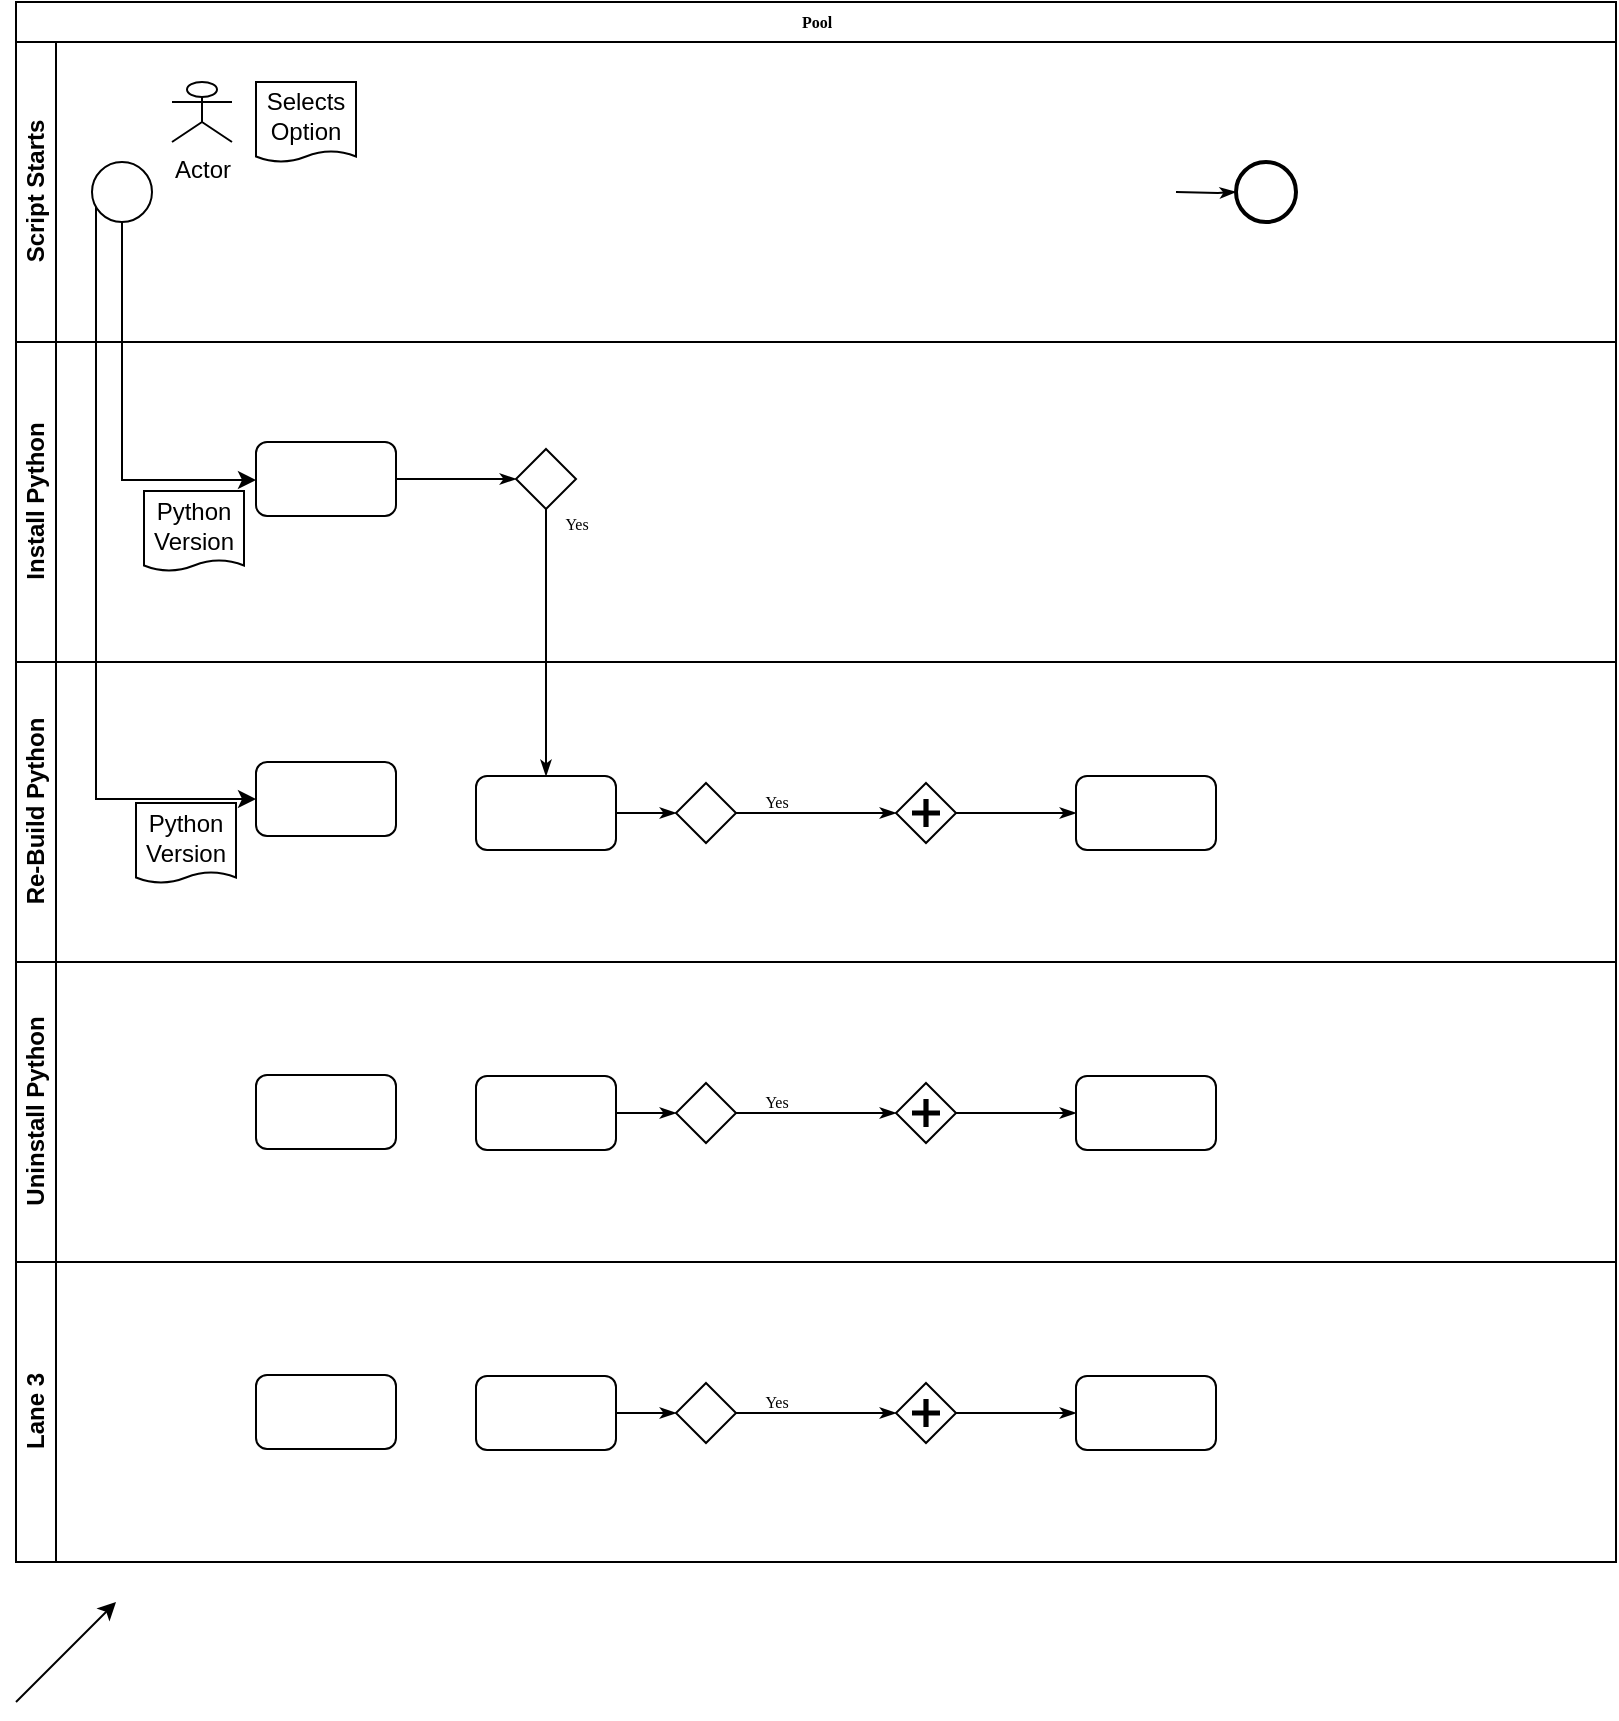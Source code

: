 <mxfile version="12.2.9" type="github" pages="1">
  <diagram id="oV75i6zNvV4vw45p7fQQ" name="Page-1">
    <mxGraphModel dx="1186" dy="764" grid="1" gridSize="10" guides="1" tooltips="1" connect="1" arrows="1" fold="1" page="1" pageScale="1" pageWidth="827" pageHeight="1169" math="0" shadow="0">
      <root>
        <mxCell id="0"/>
        <mxCell id="1" parent="0"/>
        <mxCell id="oVnr9Sznni0pZj5Y-tHQ-1" value="Pool" style="swimlane;html=1;childLayout=stackLayout;horizontal=1;startSize=20;horizontalStack=0;rounded=0;shadow=0;labelBackgroundColor=none;strokeWidth=1;fontFamily=Verdana;fontSize=8;align=center;" vertex="1" parent="1">
          <mxGeometry x="20" y="20" width="800" height="780" as="geometry"/>
        </mxCell>
        <mxCell id="oVnr9Sznni0pZj5Y-tHQ-2" value="Script Starts" style="swimlane;html=1;startSize=20;horizontal=0;" vertex="1" parent="oVnr9Sznni0pZj5Y-tHQ-1">
          <mxGeometry y="20" width="800" height="150" as="geometry"/>
        </mxCell>
        <mxCell id="oVnr9Sznni0pZj5Y-tHQ-4" value="" style="ellipse;whiteSpace=wrap;html=1;rounded=0;shadow=0;labelBackgroundColor=none;strokeWidth=1;fontFamily=Verdana;fontSize=8;align=center;" vertex="1" parent="oVnr9Sznni0pZj5Y-tHQ-2">
          <mxGeometry x="38" y="60" width="30" height="30" as="geometry"/>
        </mxCell>
        <mxCell id="oVnr9Sznni0pZj5Y-tHQ-11" style="edgeStyle=orthogonalEdgeStyle;rounded=0;html=1;labelBackgroundColor=none;startArrow=none;startFill=0;startSize=5;endArrow=classicThin;endFill=1;endSize=5;jettySize=auto;orthogonalLoop=1;strokeWidth=1;fontFamily=Verdana;fontSize=8" edge="1" parent="oVnr9Sznni0pZj5Y-tHQ-2" target="oVnr9Sznni0pZj5Y-tHQ-13">
          <mxGeometry relative="1" as="geometry">
            <mxPoint x="580" y="75" as="sourcePoint"/>
          </mxGeometry>
        </mxCell>
        <mxCell id="oVnr9Sznni0pZj5Y-tHQ-13" value="" style="ellipse;whiteSpace=wrap;html=1;rounded=0;shadow=0;labelBackgroundColor=none;strokeWidth=2;fontFamily=Verdana;fontSize=8;align=center;" vertex="1" parent="oVnr9Sznni0pZj5Y-tHQ-2">
          <mxGeometry x="610" y="60" width="30" height="30" as="geometry"/>
        </mxCell>
        <mxCell id="oVnr9Sznni0pZj5Y-tHQ-63" value="Actor" style="shape=umlActor;verticalLabelPosition=bottom;labelBackgroundColor=#ffffff;verticalAlign=top;html=1;outlineConnect=0;" vertex="1" parent="oVnr9Sznni0pZj5Y-tHQ-2">
          <mxGeometry x="78" y="20" width="30" height="30" as="geometry"/>
        </mxCell>
        <mxCell id="oVnr9Sznni0pZj5Y-tHQ-69" value="Selects Option" style="shape=document;whiteSpace=wrap;html=1;boundedLbl=1;size=0.138;" vertex="1" parent="oVnr9Sznni0pZj5Y-tHQ-2">
          <mxGeometry x="120" y="20" width="50" height="40" as="geometry"/>
        </mxCell>
        <mxCell id="oVnr9Sznni0pZj5Y-tHQ-14" value="Install Python" style="swimlane;html=1;startSize=20;horizontal=0;" vertex="1" parent="oVnr9Sznni0pZj5Y-tHQ-1">
          <mxGeometry y="170" width="800" height="160" as="geometry"/>
        </mxCell>
        <mxCell id="oVnr9Sznni0pZj5Y-tHQ-15" style="edgeStyle=orthogonalEdgeStyle;rounded=0;html=1;labelBackgroundColor=none;startArrow=none;startFill=0;startSize=5;endArrow=classicThin;endFill=1;endSize=5;jettySize=auto;orthogonalLoop=1;strokeWidth=1;fontFamily=Verdana;fontSize=8" edge="1" parent="oVnr9Sznni0pZj5Y-tHQ-14" source="oVnr9Sznni0pZj5Y-tHQ-16" target="oVnr9Sznni0pZj5Y-tHQ-17">
          <mxGeometry relative="1" as="geometry"/>
        </mxCell>
        <mxCell id="oVnr9Sznni0pZj5Y-tHQ-16" value="" style="rounded=1;whiteSpace=wrap;html=1;shadow=0;labelBackgroundColor=none;strokeWidth=1;fontFamily=Verdana;fontSize=8;align=center;" vertex="1" parent="oVnr9Sznni0pZj5Y-tHQ-14">
          <mxGeometry x="120" y="50.0" width="70" height="37" as="geometry"/>
        </mxCell>
        <mxCell id="oVnr9Sznni0pZj5Y-tHQ-17" value="" style="strokeWidth=1;html=1;shape=mxgraph.flowchart.decision;whiteSpace=wrap;rounded=1;shadow=0;labelBackgroundColor=none;fontFamily=Verdana;fontSize=8;align=center;" vertex="1" parent="oVnr9Sznni0pZj5Y-tHQ-14">
          <mxGeometry x="250" y="53.5" width="30" height="30" as="geometry"/>
        </mxCell>
        <mxCell id="oVnr9Sznni0pZj5Y-tHQ-68" value="Python Version" style="shape=document;whiteSpace=wrap;html=1;boundedLbl=1;size=0.138;" vertex="1" parent="oVnr9Sznni0pZj5Y-tHQ-14">
          <mxGeometry x="64" y="74.5" width="50" height="40" as="geometry"/>
        </mxCell>
        <mxCell id="oVnr9Sznni0pZj5Y-tHQ-18" value="Re-Build Python" style="swimlane;html=1;startSize=20;horizontal=0;" vertex="1" parent="oVnr9Sznni0pZj5Y-tHQ-1">
          <mxGeometry y="330" width="800" height="150" as="geometry"/>
        </mxCell>
        <mxCell id="oVnr9Sznni0pZj5Y-tHQ-19" style="edgeStyle=orthogonalEdgeStyle;rounded=0;html=1;labelBackgroundColor=none;startArrow=none;startFill=0;startSize=5;endArrow=classicThin;endFill=1;endSize=5;jettySize=auto;orthogonalLoop=1;strokeWidth=1;fontFamily=Verdana;fontSize=8;" edge="1" parent="oVnr9Sznni0pZj5Y-tHQ-18" source="oVnr9Sznni0pZj5Y-tHQ-20" target="oVnr9Sznni0pZj5Y-tHQ-22">
          <mxGeometry relative="1" as="geometry"/>
        </mxCell>
        <mxCell id="oVnr9Sznni0pZj5Y-tHQ-20" value="" style="rounded=1;whiteSpace=wrap;html=1;shadow=0;labelBackgroundColor=none;strokeWidth=1;fontFamily=Verdana;fontSize=8;align=center;" vertex="1" parent="oVnr9Sznni0pZj5Y-tHQ-18">
          <mxGeometry x="230" y="57.0" width="70" height="37" as="geometry"/>
        </mxCell>
        <mxCell id="oVnr9Sznni0pZj5Y-tHQ-21" value="Yes" style="edgeStyle=orthogonalEdgeStyle;rounded=0;html=1;entryX=0;entryY=0.5;labelBackgroundColor=none;startArrow=none;startFill=0;startSize=5;endArrow=classicThin;endFill=1;endSize=5;jettySize=auto;orthogonalLoop=1;strokeWidth=1;fontFamily=Verdana;fontSize=8" edge="1" parent="oVnr9Sznni0pZj5Y-tHQ-18" source="oVnr9Sznni0pZj5Y-tHQ-22" target="oVnr9Sznni0pZj5Y-tHQ-24">
          <mxGeometry x="-0.501" y="6" relative="1" as="geometry">
            <mxPoint as="offset"/>
          </mxGeometry>
        </mxCell>
        <mxCell id="oVnr9Sznni0pZj5Y-tHQ-22" value="" style="strokeWidth=1;html=1;shape=mxgraph.flowchart.decision;whiteSpace=wrap;rounded=1;shadow=0;labelBackgroundColor=none;fontFamily=Verdana;fontSize=8;align=center;" vertex="1" parent="oVnr9Sznni0pZj5Y-tHQ-18">
          <mxGeometry x="330" y="60.5" width="30" height="30" as="geometry"/>
        </mxCell>
        <mxCell id="oVnr9Sznni0pZj5Y-tHQ-23" style="edgeStyle=orthogonalEdgeStyle;rounded=0;html=1;labelBackgroundColor=none;startArrow=none;startFill=0;startSize=5;endArrow=classicThin;endFill=1;endSize=5;jettySize=auto;orthogonalLoop=1;strokeColor=#000000;strokeWidth=1;fontFamily=Verdana;fontSize=8;fontColor=#000000;" edge="1" parent="oVnr9Sznni0pZj5Y-tHQ-18" source="oVnr9Sznni0pZj5Y-tHQ-24" target="oVnr9Sznni0pZj5Y-tHQ-25">
          <mxGeometry relative="1" as="geometry"/>
        </mxCell>
        <mxCell id="oVnr9Sznni0pZj5Y-tHQ-24" value="" style="shape=mxgraph.bpmn.shape;html=1;verticalLabelPosition=bottom;labelBackgroundColor=#ffffff;verticalAlign=top;perimeter=rhombusPerimeter;background=gateway;outline=none;symbol=parallelGw;rounded=1;shadow=0;strokeWidth=1;fontFamily=Verdana;fontSize=8;align=center;" vertex="1" parent="oVnr9Sznni0pZj5Y-tHQ-18">
          <mxGeometry x="440" y="60.5" width="30" height="30" as="geometry"/>
        </mxCell>
        <mxCell id="oVnr9Sznni0pZj5Y-tHQ-25" value="" style="rounded=1;whiteSpace=wrap;html=1;shadow=0;labelBackgroundColor=none;strokeWidth=1;fontFamily=Verdana;fontSize=8;align=center;" vertex="1" parent="oVnr9Sznni0pZj5Y-tHQ-18">
          <mxGeometry x="530" y="57" width="70" height="37" as="geometry"/>
        </mxCell>
        <mxCell id="oVnr9Sznni0pZj5Y-tHQ-64" value="" style="rounded=1;whiteSpace=wrap;html=1;shadow=0;labelBackgroundColor=none;strokeWidth=1;fontFamily=Verdana;fontSize=8;align=center;" vertex="1" parent="oVnr9Sznni0pZj5Y-tHQ-18">
          <mxGeometry x="120" y="50.0" width="70" height="37" as="geometry"/>
        </mxCell>
        <mxCell id="oVnr9Sznni0pZj5Y-tHQ-73" value="Python Version" style="shape=document;whiteSpace=wrap;html=1;boundedLbl=1;size=0.138;" vertex="1" parent="oVnr9Sznni0pZj5Y-tHQ-18">
          <mxGeometry x="60" y="70.5" width="50" height="40" as="geometry"/>
        </mxCell>
        <mxCell id="oVnr9Sznni0pZj5Y-tHQ-28" value="Yes" style="edgeStyle=orthogonalEdgeStyle;rounded=0;html=1;labelBackgroundColor=none;startArrow=none;startFill=0;startSize=5;endArrow=classicThin;endFill=1;endSize=5;jettySize=auto;orthogonalLoop=1;strokeWidth=1;fontFamily=Verdana;fontSize=8" edge="1" parent="oVnr9Sznni0pZj5Y-tHQ-1" source="oVnr9Sznni0pZj5Y-tHQ-17" target="oVnr9Sznni0pZj5Y-tHQ-20">
          <mxGeometry x="-0.895" y="15" relative="1" as="geometry">
            <mxPoint as="offset"/>
          </mxGeometry>
        </mxCell>
        <mxCell id="oVnr9Sznni0pZj5Y-tHQ-47" value="Uninstall Python" style="swimlane;html=1;startSize=20;horizontal=0;" vertex="1" parent="oVnr9Sznni0pZj5Y-tHQ-1">
          <mxGeometry y="480" width="800" height="150" as="geometry"/>
        </mxCell>
        <mxCell id="oVnr9Sznni0pZj5Y-tHQ-48" style="edgeStyle=orthogonalEdgeStyle;rounded=0;html=1;labelBackgroundColor=none;startArrow=none;startFill=0;startSize=5;endArrow=classicThin;endFill=1;endSize=5;jettySize=auto;orthogonalLoop=1;strokeWidth=1;fontFamily=Verdana;fontSize=8;" edge="1" parent="oVnr9Sznni0pZj5Y-tHQ-47" source="oVnr9Sznni0pZj5Y-tHQ-49" target="oVnr9Sznni0pZj5Y-tHQ-51">
          <mxGeometry relative="1" as="geometry"/>
        </mxCell>
        <mxCell id="oVnr9Sznni0pZj5Y-tHQ-49" value="" style="rounded=1;whiteSpace=wrap;html=1;shadow=0;labelBackgroundColor=none;strokeWidth=1;fontFamily=Verdana;fontSize=8;align=center;" vertex="1" parent="oVnr9Sznni0pZj5Y-tHQ-47">
          <mxGeometry x="230" y="57.0" width="70" height="37" as="geometry"/>
        </mxCell>
        <mxCell id="oVnr9Sznni0pZj5Y-tHQ-50" value="Yes" style="edgeStyle=orthogonalEdgeStyle;rounded=0;html=1;entryX=0;entryY=0.5;labelBackgroundColor=none;startArrow=none;startFill=0;startSize=5;endArrow=classicThin;endFill=1;endSize=5;jettySize=auto;orthogonalLoop=1;strokeWidth=1;fontFamily=Verdana;fontSize=8" edge="1" parent="oVnr9Sznni0pZj5Y-tHQ-47" source="oVnr9Sznni0pZj5Y-tHQ-51" target="oVnr9Sznni0pZj5Y-tHQ-53">
          <mxGeometry x="-0.501" y="6" relative="1" as="geometry">
            <mxPoint as="offset"/>
          </mxGeometry>
        </mxCell>
        <mxCell id="oVnr9Sznni0pZj5Y-tHQ-51" value="" style="strokeWidth=1;html=1;shape=mxgraph.flowchart.decision;whiteSpace=wrap;rounded=1;shadow=0;labelBackgroundColor=none;fontFamily=Verdana;fontSize=8;align=center;" vertex="1" parent="oVnr9Sznni0pZj5Y-tHQ-47">
          <mxGeometry x="330" y="60.5" width="30" height="30" as="geometry"/>
        </mxCell>
        <mxCell id="oVnr9Sznni0pZj5Y-tHQ-52" style="edgeStyle=orthogonalEdgeStyle;rounded=0;html=1;labelBackgroundColor=none;startArrow=none;startFill=0;startSize=5;endArrow=classicThin;endFill=1;endSize=5;jettySize=auto;orthogonalLoop=1;strokeColor=#000000;strokeWidth=1;fontFamily=Verdana;fontSize=8;fontColor=#000000;" edge="1" parent="oVnr9Sznni0pZj5Y-tHQ-47" source="oVnr9Sznni0pZj5Y-tHQ-53" target="oVnr9Sznni0pZj5Y-tHQ-54">
          <mxGeometry relative="1" as="geometry"/>
        </mxCell>
        <mxCell id="oVnr9Sznni0pZj5Y-tHQ-53" value="" style="shape=mxgraph.bpmn.shape;html=1;verticalLabelPosition=bottom;labelBackgroundColor=#ffffff;verticalAlign=top;perimeter=rhombusPerimeter;background=gateway;outline=none;symbol=parallelGw;rounded=1;shadow=0;strokeWidth=1;fontFamily=Verdana;fontSize=8;align=center;" vertex="1" parent="oVnr9Sznni0pZj5Y-tHQ-47">
          <mxGeometry x="440" y="60.5" width="30" height="30" as="geometry"/>
        </mxCell>
        <mxCell id="oVnr9Sznni0pZj5Y-tHQ-54" value="" style="rounded=1;whiteSpace=wrap;html=1;shadow=0;labelBackgroundColor=none;strokeWidth=1;fontFamily=Verdana;fontSize=8;align=center;" vertex="1" parent="oVnr9Sznni0pZj5Y-tHQ-47">
          <mxGeometry x="530" y="57" width="70" height="37" as="geometry"/>
        </mxCell>
        <mxCell id="oVnr9Sznni0pZj5Y-tHQ-65" value="" style="rounded=1;whiteSpace=wrap;html=1;shadow=0;labelBackgroundColor=none;strokeWidth=1;fontFamily=Verdana;fontSize=8;align=center;" vertex="1" parent="oVnr9Sznni0pZj5Y-tHQ-47">
          <mxGeometry x="120" y="56.5" width="70" height="37" as="geometry"/>
        </mxCell>
        <mxCell id="oVnr9Sznni0pZj5Y-tHQ-55" value="Lane 3" style="swimlane;html=1;startSize=20;horizontal=0;" vertex="1" parent="oVnr9Sznni0pZj5Y-tHQ-1">
          <mxGeometry y="630" width="800" height="150" as="geometry"/>
        </mxCell>
        <mxCell id="oVnr9Sznni0pZj5Y-tHQ-56" style="edgeStyle=orthogonalEdgeStyle;rounded=0;html=1;labelBackgroundColor=none;startArrow=none;startFill=0;startSize=5;endArrow=classicThin;endFill=1;endSize=5;jettySize=auto;orthogonalLoop=1;strokeWidth=1;fontFamily=Verdana;fontSize=8;" edge="1" parent="oVnr9Sznni0pZj5Y-tHQ-55" source="oVnr9Sznni0pZj5Y-tHQ-57" target="oVnr9Sznni0pZj5Y-tHQ-59">
          <mxGeometry relative="1" as="geometry"/>
        </mxCell>
        <mxCell id="oVnr9Sznni0pZj5Y-tHQ-57" value="" style="rounded=1;whiteSpace=wrap;html=1;shadow=0;labelBackgroundColor=none;strokeWidth=1;fontFamily=Verdana;fontSize=8;align=center;" vertex="1" parent="oVnr9Sznni0pZj5Y-tHQ-55">
          <mxGeometry x="230" y="57.0" width="70" height="37" as="geometry"/>
        </mxCell>
        <mxCell id="oVnr9Sznni0pZj5Y-tHQ-58" value="Yes" style="edgeStyle=orthogonalEdgeStyle;rounded=0;html=1;entryX=0;entryY=0.5;labelBackgroundColor=none;startArrow=none;startFill=0;startSize=5;endArrow=classicThin;endFill=1;endSize=5;jettySize=auto;orthogonalLoop=1;strokeWidth=1;fontFamily=Verdana;fontSize=8" edge="1" parent="oVnr9Sznni0pZj5Y-tHQ-55" source="oVnr9Sznni0pZj5Y-tHQ-59" target="oVnr9Sznni0pZj5Y-tHQ-61">
          <mxGeometry x="-0.501" y="6" relative="1" as="geometry">
            <mxPoint as="offset"/>
          </mxGeometry>
        </mxCell>
        <mxCell id="oVnr9Sznni0pZj5Y-tHQ-59" value="" style="strokeWidth=1;html=1;shape=mxgraph.flowchart.decision;whiteSpace=wrap;rounded=1;shadow=0;labelBackgroundColor=none;fontFamily=Verdana;fontSize=8;align=center;" vertex="1" parent="oVnr9Sznni0pZj5Y-tHQ-55">
          <mxGeometry x="330" y="60.5" width="30" height="30" as="geometry"/>
        </mxCell>
        <mxCell id="oVnr9Sznni0pZj5Y-tHQ-60" style="edgeStyle=orthogonalEdgeStyle;rounded=0;html=1;labelBackgroundColor=none;startArrow=none;startFill=0;startSize=5;endArrow=classicThin;endFill=1;endSize=5;jettySize=auto;orthogonalLoop=1;strokeColor=#000000;strokeWidth=1;fontFamily=Verdana;fontSize=8;fontColor=#000000;" edge="1" parent="oVnr9Sznni0pZj5Y-tHQ-55" source="oVnr9Sznni0pZj5Y-tHQ-61" target="oVnr9Sznni0pZj5Y-tHQ-62">
          <mxGeometry relative="1" as="geometry"/>
        </mxCell>
        <mxCell id="oVnr9Sznni0pZj5Y-tHQ-61" value="" style="shape=mxgraph.bpmn.shape;html=1;verticalLabelPosition=bottom;labelBackgroundColor=#ffffff;verticalAlign=top;perimeter=rhombusPerimeter;background=gateway;outline=none;symbol=parallelGw;rounded=1;shadow=0;strokeWidth=1;fontFamily=Verdana;fontSize=8;align=center;" vertex="1" parent="oVnr9Sznni0pZj5Y-tHQ-55">
          <mxGeometry x="440" y="60.5" width="30" height="30" as="geometry"/>
        </mxCell>
        <mxCell id="oVnr9Sznni0pZj5Y-tHQ-62" value="" style="rounded=1;whiteSpace=wrap;html=1;shadow=0;labelBackgroundColor=none;strokeWidth=1;fontFamily=Verdana;fontSize=8;align=center;" vertex="1" parent="oVnr9Sznni0pZj5Y-tHQ-55">
          <mxGeometry x="530" y="57" width="70" height="37" as="geometry"/>
        </mxCell>
        <mxCell id="oVnr9Sznni0pZj5Y-tHQ-66" value="" style="rounded=1;whiteSpace=wrap;html=1;shadow=0;labelBackgroundColor=none;strokeWidth=1;fontFamily=Verdana;fontSize=8;align=center;" vertex="1" parent="oVnr9Sznni0pZj5Y-tHQ-55">
          <mxGeometry x="120" y="56.5" width="70" height="37" as="geometry"/>
        </mxCell>
        <mxCell id="oVnr9Sznni0pZj5Y-tHQ-71" style="edgeStyle=orthogonalEdgeStyle;rounded=0;orthogonalLoop=1;jettySize=auto;html=1;" edge="1" parent="oVnr9Sznni0pZj5Y-tHQ-1" source="oVnr9Sznni0pZj5Y-tHQ-4">
          <mxGeometry relative="1" as="geometry">
            <mxPoint x="120" y="239" as="targetPoint"/>
            <Array as="points">
              <mxPoint x="53" y="239"/>
              <mxPoint x="120" y="239"/>
            </Array>
          </mxGeometry>
        </mxCell>
        <mxCell id="oVnr9Sznni0pZj5Y-tHQ-72" style="edgeStyle=orthogonalEdgeStyle;rounded=0;orthogonalLoop=1;jettySize=auto;html=1;entryX=0;entryY=0.5;entryDx=0;entryDy=0;" edge="1" parent="oVnr9Sznni0pZj5Y-tHQ-1" source="oVnr9Sznni0pZj5Y-tHQ-4" target="oVnr9Sznni0pZj5Y-tHQ-64">
          <mxGeometry relative="1" as="geometry">
            <mxPoint x="70" y="399" as="targetPoint"/>
            <Array as="points">
              <mxPoint x="40" y="399"/>
            </Array>
          </mxGeometry>
        </mxCell>
        <mxCell id="oVnr9Sznni0pZj5Y-tHQ-70" value="" style="endArrow=classic;html=1;" edge="1" parent="1">
          <mxGeometry width="50" height="50" relative="1" as="geometry">
            <mxPoint x="20" y="870" as="sourcePoint"/>
            <mxPoint x="70" y="820" as="targetPoint"/>
          </mxGeometry>
        </mxCell>
      </root>
    </mxGraphModel>
  </diagram>
</mxfile>
